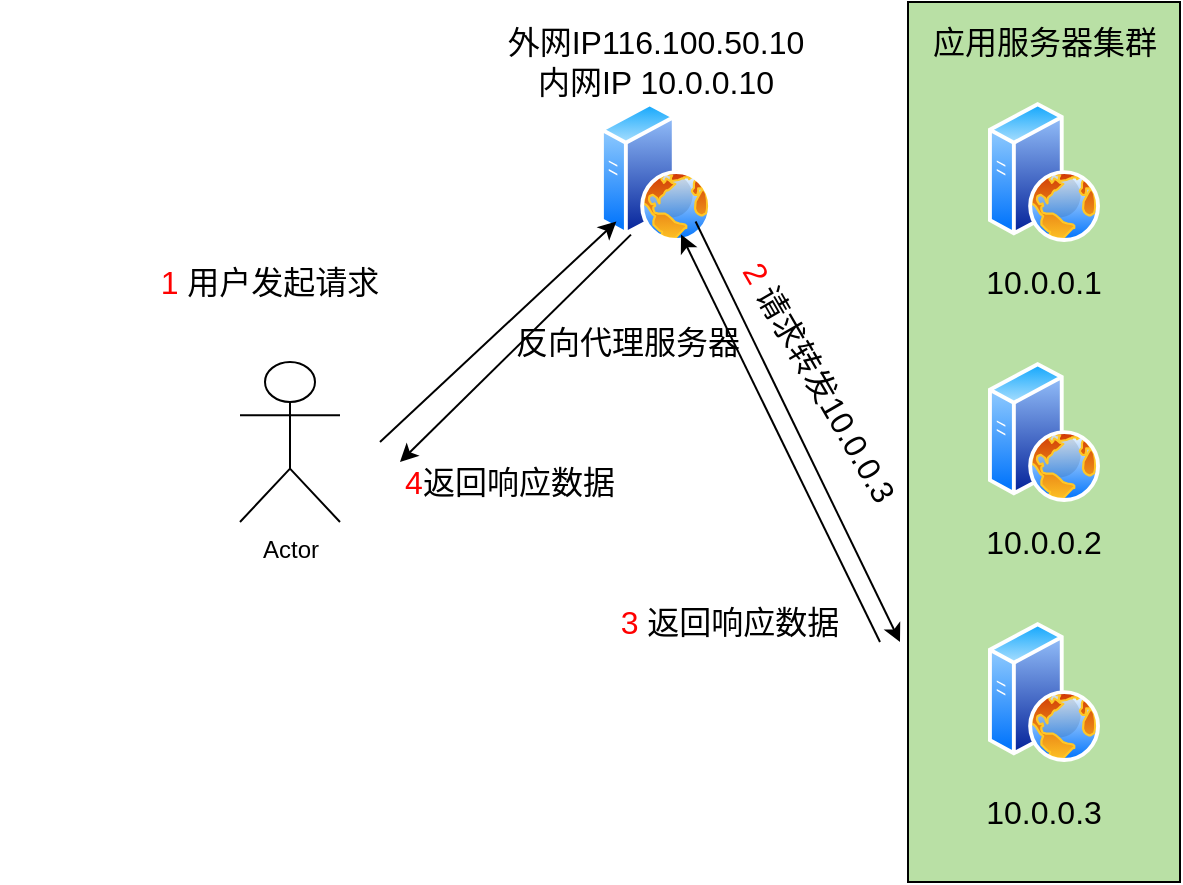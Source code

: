 <mxfile version="13.5.9" type="device"><diagram id="gbQ3Gk_PGaZYR0P5vOHs" name="第 1 页"><mxGraphModel dx="2249" dy="713" grid="1" gridSize="10" guides="1" tooltips="1" connect="1" arrows="1" fold="1" page="1" pageScale="1" pageWidth="827" pageHeight="1169" math="0" shadow="0"><root><mxCell id="0"/><mxCell id="1" parent="0"/><mxCell id="AGm8CSqlYQGiYxiILGok-1" value="Actor" style="shape=umlActor;verticalLabelPosition=bottom;verticalAlign=top;html=1;outlineConnect=0;" vertex="1" parent="1"><mxGeometry x="80" y="350" width="50" height="80" as="geometry"/></mxCell><mxCell id="AGm8CSqlYQGiYxiILGok-2" value="" style="rounded=0;whiteSpace=wrap;html=1;fillColor=#B9E0A5;" vertex="1" parent="1"><mxGeometry x="414" y="170" width="136" height="440" as="geometry"/></mxCell><mxCell id="AGm8CSqlYQGiYxiILGok-3" value="" style="aspect=fixed;perimeter=ellipsePerimeter;html=1;align=center;shadow=0;dashed=0;spacingTop=3;image;image=img/lib/active_directory/web_server.svg;fillColor=#FFE599;" vertex="1" parent="1"><mxGeometry x="454" y="220" width="56" height="70" as="geometry"/></mxCell><mxCell id="AGm8CSqlYQGiYxiILGok-4" value="" style="aspect=fixed;perimeter=ellipsePerimeter;html=1;align=center;shadow=0;dashed=0;spacingTop=3;image;image=img/lib/active_directory/web_server.svg;fillColor=#FFE599;" vertex="1" parent="1"><mxGeometry x="454" y="350" width="56" height="70" as="geometry"/></mxCell><mxCell id="AGm8CSqlYQGiYxiILGok-5" value="" style="aspect=fixed;perimeter=ellipsePerimeter;html=1;align=center;shadow=0;dashed=0;spacingTop=3;image;image=img/lib/active_directory/web_server.svg;fillColor=#FFE599;" vertex="1" parent="1"><mxGeometry x="454" y="480" width="56" height="70" as="geometry"/></mxCell><mxCell id="AGm8CSqlYQGiYxiILGok-6" value="&lt;font style=&quot;font-size: 16px&quot;&gt;应用服务器集群&lt;/font&gt;" style="text;html=1;strokeColor=none;fillColor=none;align=center;verticalAlign=middle;whiteSpace=wrap;rounded=0;" vertex="1" parent="1"><mxGeometry x="420.5" y="180" width="123" height="20" as="geometry"/></mxCell><mxCell id="AGm8CSqlYQGiYxiILGok-7" value="&lt;font style=&quot;font-size: 16px&quot;&gt;10.0.0.1&lt;/font&gt;" style="text;html=1;strokeColor=none;fillColor=none;align=center;verticalAlign=middle;whiteSpace=wrap;rounded=0;" vertex="1" parent="1"><mxGeometry x="462" y="300" width="40" height="20" as="geometry"/></mxCell><mxCell id="AGm8CSqlYQGiYxiILGok-8" value="&lt;font style=&quot;font-size: 16px&quot;&gt;10.0.0.2&lt;/font&gt;" style="text;html=1;strokeColor=none;fillColor=none;align=center;verticalAlign=middle;whiteSpace=wrap;rounded=0;" vertex="1" parent="1"><mxGeometry x="462" y="430" width="40" height="20" as="geometry"/></mxCell><mxCell id="AGm8CSqlYQGiYxiILGok-9" value="&lt;font style=&quot;font-size: 16px&quot;&gt;10.0.0.3&lt;/font&gt;" style="text;html=1;strokeColor=none;fillColor=none;align=center;verticalAlign=middle;whiteSpace=wrap;rounded=0;" vertex="1" parent="1"><mxGeometry x="462" y="565" width="40" height="20" as="geometry"/></mxCell><mxCell id="AGm8CSqlYQGiYxiILGok-10" value="" style="aspect=fixed;perimeter=ellipsePerimeter;html=1;align=center;shadow=0;dashed=0;spacingTop=3;image;image=img/lib/active_directory/web_server.svg;fillColor=#FFE599;" vertex="1" parent="1"><mxGeometry x="260" y="220" width="56" height="70" as="geometry"/></mxCell><mxCell id="AGm8CSqlYQGiYxiILGok-11" value="&lt;font style=&quot;font-size: 16px&quot;&gt;反向代理服务器&lt;/font&gt;" style="text;html=1;strokeColor=none;fillColor=none;align=center;verticalAlign=middle;whiteSpace=wrap;rounded=0;" vertex="1" parent="1"><mxGeometry x="208" y="330" width="132" height="20" as="geometry"/></mxCell><mxCell id="AGm8CSqlYQGiYxiILGok-12" value="&lt;font style=&quot;font-size: 16px&quot;&gt;外网IP116.100.50.10&lt;br&gt;内网IP 10.0.0.10&lt;br&gt;&lt;/font&gt;" style="text;html=1;strokeColor=none;fillColor=none;align=center;verticalAlign=middle;whiteSpace=wrap;rounded=0;" vertex="1" parent="1"><mxGeometry x="208" y="190" width="160" height="20" as="geometry"/></mxCell><mxCell id="AGm8CSqlYQGiYxiILGok-13" value="" style="endArrow=none;html=1;exitX=0;exitY=1;exitDx=0;exitDy=0;endFill=0;startArrow=classic;startFill=1;" edge="1" parent="1" source="AGm8CSqlYQGiYxiILGok-10"><mxGeometry width="50" height="50" relative="1" as="geometry"><mxPoint x="300" y="400" as="sourcePoint"/><mxPoint x="150" y="390" as="targetPoint"/></mxGeometry></mxCell><mxCell id="AGm8CSqlYQGiYxiILGok-14" value="" style="endArrow=classic;html=1;exitX=0.25;exitY=1;exitDx=0;exitDy=0;endFill=1;startArrow=none;startFill=0;" edge="1" parent="1" source="AGm8CSqlYQGiYxiILGok-10"><mxGeometry width="50" height="50" relative="1" as="geometry"><mxPoint x="300" y="390" as="sourcePoint"/><mxPoint x="160" y="400" as="targetPoint"/></mxGeometry></mxCell><mxCell id="AGm8CSqlYQGiYxiILGok-15" value="&lt;font style=&quot;font-size: 16px&quot;&gt;&lt;font color=&quot;#ff0000&quot;&gt;1&lt;/font&gt; 用户发起请求&lt;/font&gt;" style="text;html=1;strokeColor=none;fillColor=none;align=center;verticalAlign=middle;whiteSpace=wrap;rounded=0;" vertex="1" parent="1"><mxGeometry x="-40" y="300" width="270" height="20" as="geometry"/></mxCell><mxCell id="AGm8CSqlYQGiYxiILGok-16" value="&lt;font style=&quot;font-size: 16px&quot;&gt;&lt;font color=&quot;#ff0000&quot;&gt;4&lt;/font&gt;返回响应数据&lt;/font&gt;" style="text;html=1;strokeColor=none;fillColor=none;align=center;verticalAlign=middle;whiteSpace=wrap;rounded=0;" vertex="1" parent="1"><mxGeometry x="110" y="400" width="210" height="20" as="geometry"/></mxCell><mxCell id="AGm8CSqlYQGiYxiILGok-21" value="" style="endArrow=classic;html=1;exitX=1;exitY=1;exitDx=0;exitDy=0;" edge="1" parent="1" source="AGm8CSqlYQGiYxiILGok-10"><mxGeometry width="50" height="50" relative="1" as="geometry"><mxPoint x="360" y="320" as="sourcePoint"/><mxPoint x="410" y="490" as="targetPoint"/></mxGeometry></mxCell><mxCell id="AGm8CSqlYQGiYxiILGok-22" value="&lt;font style=&quot;font-size: 16px&quot;&gt;&lt;font color=&quot;#ff0000&quot;&gt;2&lt;/font&gt; 请求转发10.0.0.3&lt;/font&gt;" style="text;html=1;strokeColor=none;fillColor=none;align=center;verticalAlign=middle;whiteSpace=wrap;rounded=0;rotation=60;" vertex="1" parent="1"><mxGeometry x="290" y="350" width="159.5" height="20" as="geometry"/></mxCell><mxCell id="AGm8CSqlYQGiYxiILGok-23" value="" style="endArrow=classic;html=1;entryX=0.75;entryY=1;entryDx=0;entryDy=0;" edge="1" parent="1" target="AGm8CSqlYQGiYxiILGok-10"><mxGeometry width="50" height="50" relative="1" as="geometry"><mxPoint x="400" y="490" as="sourcePoint"/><mxPoint x="350" y="340" as="targetPoint"/></mxGeometry></mxCell><mxCell id="AGm8CSqlYQGiYxiILGok-24" value="&lt;font style=&quot;font-size: 16px&quot;&gt;&lt;font color=&quot;#ff0000&quot;&gt;3&lt;/font&gt; 返回响应数据&lt;/font&gt;" style="text;html=1;strokeColor=none;fillColor=none;align=center;verticalAlign=middle;whiteSpace=wrap;rounded=0;" vertex="1" parent="1"><mxGeometry x="260" y="470" width="130" height="20" as="geometry"/></mxCell></root></mxGraphModel></diagram></mxfile>
